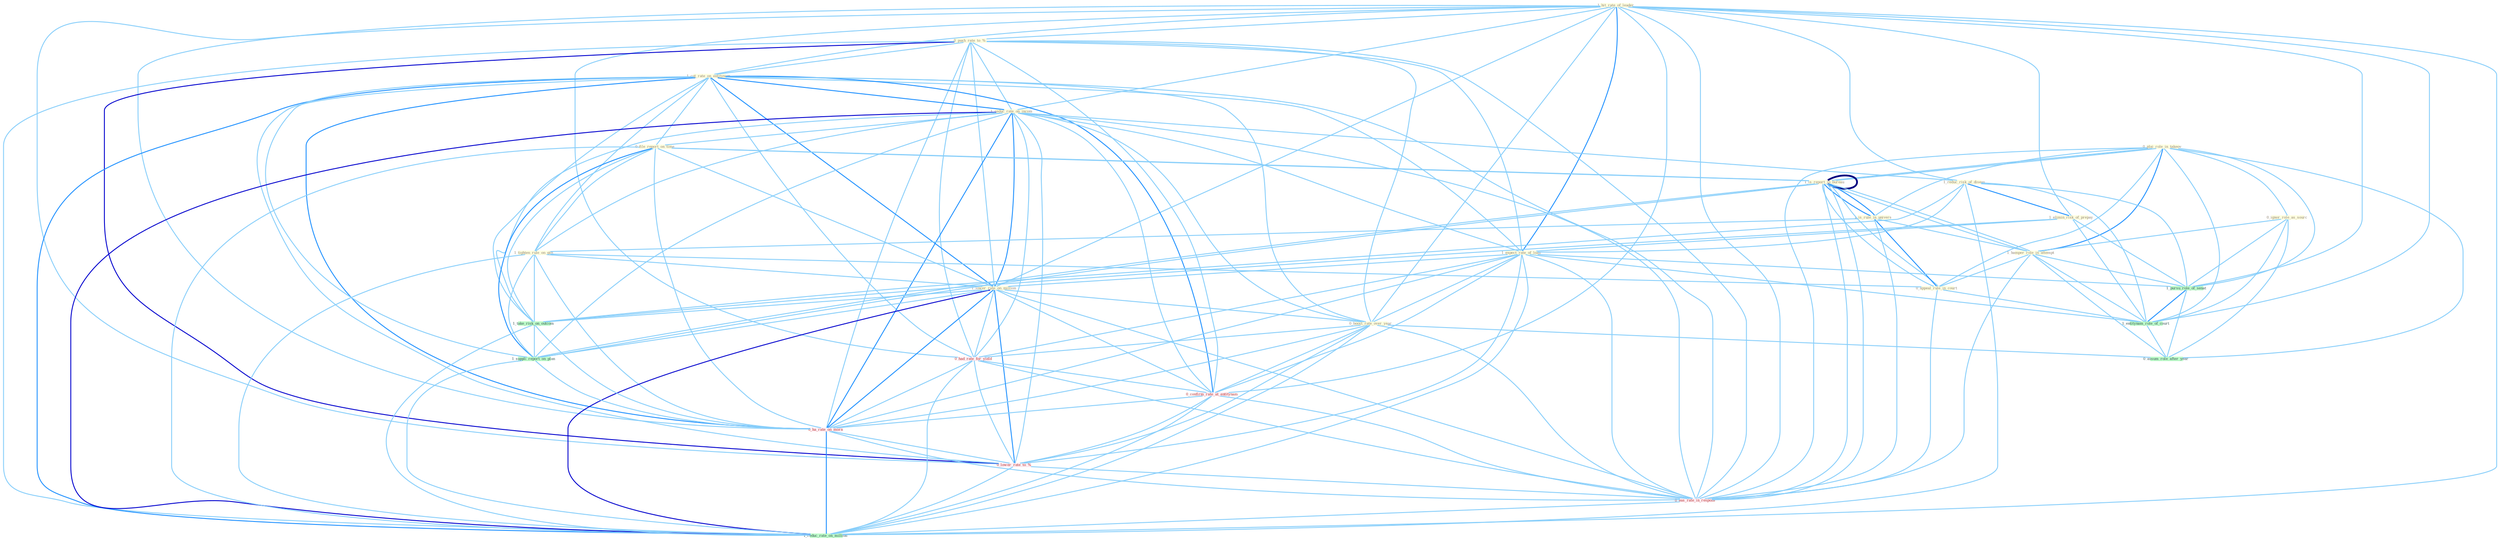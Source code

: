 Graph G{ 
    node
    [shape=polygon,style=filled,width=.5,height=.06,color="#BDFCC9",fixedsize=true,fontsize=4,
    fontcolor="#2f4f4f"];
    {node
    [color="#ffffe0", fontcolor="#8b7d6b"] "1_hit_rate_of_leader " "0_push_rate_to_% " "0_plai_role_in_takeov " "1_cut_rate_on_entitynam " "1_reduc_rate_on_incom " "0_file_report_on_time " "1_is_report_in_bureau " "1_is_rule_in_univers " "1_is_report_in_bureau " "1_reduc_risk_of_diseas " "0_ignor_role_as_sourc " "1_elimin_risk_of_prepay " "1_expect_rate_of_loan " "1_hamper_role_in_attempt " "1_tighten_rule_on_gift " "0_appeal_rule_in_court " "1_lower_rate_on_million " "0_boost_rate_over_year "}
{node [color="#fff0f5", fontcolor="#b22222"] "0_had_rate_for_yield " "0_confirm_rate_at_entitynam " "0_ha_rate_on_morn " "0_lower_rate_to_% " "0_eas_rate_in_respons "}
edge [color="#B0E2FF"];

	"1_hit_rate_of_leader " -- "0_push_rate_to_% " [w="1", color="#87cefa" ];
	"1_hit_rate_of_leader " -- "1_cut_rate_on_entitynam " [w="1", color="#87cefa" ];
	"1_hit_rate_of_leader " -- "1_reduc_rate_on_incom " [w="1", color="#87cefa" ];
	"1_hit_rate_of_leader " -- "1_reduc_risk_of_diseas " [w="1", color="#87cefa" ];
	"1_hit_rate_of_leader " -- "1_elimin_risk_of_prepay " [w="1", color="#87cefa" ];
	"1_hit_rate_of_leader " -- "1_expect_rate_of_loan " [w="2", color="#1e90ff" , len=0.8];
	"1_hit_rate_of_leader " -- "1_lower_rate_on_million " [w="1", color="#87cefa" ];
	"1_hit_rate_of_leader " -- "0_boost_rate_over_year " [w="1", color="#87cefa" ];
	"1_hit_rate_of_leader " -- "1_pursu_role_of_senat " [w="1", color="#87cefa" ];
	"1_hit_rate_of_leader " -- "0_had_rate_for_yield " [w="1", color="#87cefa" ];
	"1_hit_rate_of_leader " -- "0_confirm_rate_at_entitynam " [w="1", color="#87cefa" ];
	"1_hit_rate_of_leader " -- "0_ha_rate_on_morn " [w="1", color="#87cefa" ];
	"1_hit_rate_of_leader " -- "1_entitynam_role_of_court " [w="1", color="#87cefa" ];
	"1_hit_rate_of_leader " -- "0_lower_rate_to_% " [w="1", color="#87cefa" ];
	"1_hit_rate_of_leader " -- "0_eas_rate_in_respons " [w="1", color="#87cefa" ];
	"1_hit_rate_of_leader " -- "1_reduc_rate_on_million " [w="1", color="#87cefa" ];
	"0_push_rate_to_% " -- "1_cut_rate_on_entitynam " [w="1", color="#87cefa" ];
	"0_push_rate_to_% " -- "1_reduc_rate_on_incom " [w="1", color="#87cefa" ];
	"0_push_rate_to_% " -- "1_expect_rate_of_loan " [w="1", color="#87cefa" ];
	"0_push_rate_to_% " -- "1_lower_rate_on_million " [w="1", color="#87cefa" ];
	"0_push_rate_to_% " -- "0_boost_rate_over_year " [w="1", color="#87cefa" ];
	"0_push_rate_to_% " -- "0_had_rate_for_yield " [w="1", color="#87cefa" ];
	"0_push_rate_to_% " -- "0_confirm_rate_at_entitynam " [w="1", color="#87cefa" ];
	"0_push_rate_to_% " -- "0_ha_rate_on_morn " [w="1", color="#87cefa" ];
	"0_push_rate_to_% " -- "0_lower_rate_to_% " [w="3", color="#0000cd" , len=0.6];
	"0_push_rate_to_% " -- "0_eas_rate_in_respons " [w="1", color="#87cefa" ];
	"0_push_rate_to_% " -- "1_reduc_rate_on_million " [w="1", color="#87cefa" ];
	"0_plai_role_in_takeov " -- "1_is_report_in_bureau " [w="1", color="#87cefa" ];
	"0_plai_role_in_takeov " -- "1_is_rule_in_univers " [w="1", color="#87cefa" ];
	"0_plai_role_in_takeov " -- "1_is_report_in_bureau " [w="1", color="#87cefa" ];
	"0_plai_role_in_takeov " -- "0_ignor_role_as_sourc " [w="1", color="#87cefa" ];
	"0_plai_role_in_takeov " -- "1_hamper_role_in_attempt " [w="2", color="#1e90ff" , len=0.8];
	"0_plai_role_in_takeov " -- "0_appeal_rule_in_court " [w="1", color="#87cefa" ];
	"0_plai_role_in_takeov " -- "1_pursu_role_of_senat " [w="1", color="#87cefa" ];
	"0_plai_role_in_takeov " -- "1_entitynam_role_of_court " [w="1", color="#87cefa" ];
	"0_plai_role_in_takeov " -- "0_eas_rate_in_respons " [w="1", color="#87cefa" ];
	"0_plai_role_in_takeov " -- "0_assum_role_after_year " [w="1", color="#87cefa" ];
	"1_cut_rate_on_entitynam " -- "1_reduc_rate_on_incom " [w="2", color="#1e90ff" , len=0.8];
	"1_cut_rate_on_entitynam " -- "0_file_report_on_time " [w="1", color="#87cefa" ];
	"1_cut_rate_on_entitynam " -- "1_expect_rate_of_loan " [w="1", color="#87cefa" ];
	"1_cut_rate_on_entitynam " -- "1_tighten_rule_on_gift " [w="1", color="#87cefa" ];
	"1_cut_rate_on_entitynam " -- "1_lower_rate_on_million " [w="2", color="#1e90ff" , len=0.8];
	"1_cut_rate_on_entitynam " -- "0_boost_rate_over_year " [w="1", color="#87cefa" ];
	"1_cut_rate_on_entitynam " -- "1_take_risk_on_outcom " [w="1", color="#87cefa" ];
	"1_cut_rate_on_entitynam " -- "1_suppli_report_on_plan " [w="1", color="#87cefa" ];
	"1_cut_rate_on_entitynam " -- "0_had_rate_for_yield " [w="1", color="#87cefa" ];
	"1_cut_rate_on_entitynam " -- "0_confirm_rate_at_entitynam " [w="2", color="#1e90ff" , len=0.8];
	"1_cut_rate_on_entitynam " -- "0_ha_rate_on_morn " [w="2", color="#1e90ff" , len=0.8];
	"1_cut_rate_on_entitynam " -- "0_lower_rate_to_% " [w="1", color="#87cefa" ];
	"1_cut_rate_on_entitynam " -- "0_eas_rate_in_respons " [w="1", color="#87cefa" ];
	"1_cut_rate_on_entitynam " -- "1_reduc_rate_on_million " [w="2", color="#1e90ff" , len=0.8];
	"1_reduc_rate_on_incom " -- "0_file_report_on_time " [w="1", color="#87cefa" ];
	"1_reduc_rate_on_incom " -- "1_reduc_risk_of_diseas " [w="1", color="#87cefa" ];
	"1_reduc_rate_on_incom " -- "1_expect_rate_of_loan " [w="1", color="#87cefa" ];
	"1_reduc_rate_on_incom " -- "1_tighten_rule_on_gift " [w="1", color="#87cefa" ];
	"1_reduc_rate_on_incom " -- "1_lower_rate_on_million " [w="2", color="#1e90ff" , len=0.8];
	"1_reduc_rate_on_incom " -- "0_boost_rate_over_year " [w="1", color="#87cefa" ];
	"1_reduc_rate_on_incom " -- "1_take_risk_on_outcom " [w="1", color="#87cefa" ];
	"1_reduc_rate_on_incom " -- "1_suppli_report_on_plan " [w="1", color="#87cefa" ];
	"1_reduc_rate_on_incom " -- "0_had_rate_for_yield " [w="1", color="#87cefa" ];
	"1_reduc_rate_on_incom " -- "0_confirm_rate_at_entitynam " [w="1", color="#87cefa" ];
	"1_reduc_rate_on_incom " -- "0_ha_rate_on_morn " [w="2", color="#1e90ff" , len=0.8];
	"1_reduc_rate_on_incom " -- "0_lower_rate_to_% " [w="1", color="#87cefa" ];
	"1_reduc_rate_on_incom " -- "0_eas_rate_in_respons " [w="1", color="#87cefa" ];
	"1_reduc_rate_on_incom " -- "1_reduc_rate_on_million " [w="3", color="#0000cd" , len=0.6];
	"0_file_report_on_time " -- "1_is_report_in_bureau " [w="1", color="#87cefa" ];
	"0_file_report_on_time " -- "1_is_report_in_bureau " [w="1", color="#87cefa" ];
	"0_file_report_on_time " -- "1_tighten_rule_on_gift " [w="1", color="#87cefa" ];
	"0_file_report_on_time " -- "1_lower_rate_on_million " [w="1", color="#87cefa" ];
	"0_file_report_on_time " -- "1_take_risk_on_outcom " [w="1", color="#87cefa" ];
	"0_file_report_on_time " -- "1_suppli_report_on_plan " [w="2", color="#1e90ff" , len=0.8];
	"0_file_report_on_time " -- "0_ha_rate_on_morn " [w="1", color="#87cefa" ];
	"0_file_report_on_time " -- "1_reduc_rate_on_million " [w="1", color="#87cefa" ];
	"1_is_report_in_bureau " -- "1_is_rule_in_univers " [w="2", color="#1e90ff" , len=0.8];
	"1_is_report_in_bureau " -- "1_is_report_in_bureau " [w="4", style=bold, color="#000080", len=0.4];
	"1_is_report_in_bureau " -- "1_hamper_role_in_attempt " [w="1", color="#87cefa" ];
	"1_is_report_in_bureau " -- "0_appeal_rule_in_court " [w="1", color="#87cefa" ];
	"1_is_report_in_bureau " -- "1_suppli_report_on_plan " [w="1", color="#87cefa" ];
	"1_is_report_in_bureau " -- "0_eas_rate_in_respons " [w="1", color="#87cefa" ];
	"1_is_rule_in_univers " -- "1_is_report_in_bureau " [w="2", color="#1e90ff" , len=0.8];
	"1_is_rule_in_univers " -- "1_hamper_role_in_attempt " [w="1", color="#87cefa" ];
	"1_is_rule_in_univers " -- "1_tighten_rule_on_gift " [w="1", color="#87cefa" ];
	"1_is_rule_in_univers " -- "0_appeal_rule_in_court " [w="2", color="#1e90ff" , len=0.8];
	"1_is_rule_in_univers " -- "0_eas_rate_in_respons " [w="1", color="#87cefa" ];
	"1_is_report_in_bureau " -- "1_hamper_role_in_attempt " [w="1", color="#87cefa" ];
	"1_is_report_in_bureau " -- "0_appeal_rule_in_court " [w="1", color="#87cefa" ];
	"1_is_report_in_bureau " -- "1_suppli_report_on_plan " [w="1", color="#87cefa" ];
	"1_is_report_in_bureau " -- "0_eas_rate_in_respons " [w="1", color="#87cefa" ];
	"1_reduc_risk_of_diseas " -- "1_elimin_risk_of_prepay " [w="2", color="#1e90ff" , len=0.8];
	"1_reduc_risk_of_diseas " -- "1_expect_rate_of_loan " [w="1", color="#87cefa" ];
	"1_reduc_risk_of_diseas " -- "1_pursu_role_of_senat " [w="1", color="#87cefa" ];
	"1_reduc_risk_of_diseas " -- "1_take_risk_on_outcom " [w="1", color="#87cefa" ];
	"1_reduc_risk_of_diseas " -- "1_entitynam_role_of_court " [w="1", color="#87cefa" ];
	"1_reduc_risk_of_diseas " -- "1_reduc_rate_on_million " [w="1", color="#87cefa" ];
	"0_ignor_role_as_sourc " -- "1_hamper_role_in_attempt " [w="1", color="#87cefa" ];
	"0_ignor_role_as_sourc " -- "1_pursu_role_of_senat " [w="1", color="#87cefa" ];
	"0_ignor_role_as_sourc " -- "1_entitynam_role_of_court " [w="1", color="#87cefa" ];
	"0_ignor_role_as_sourc " -- "0_assum_role_after_year " [w="1", color="#87cefa" ];
	"1_elimin_risk_of_prepay " -- "1_expect_rate_of_loan " [w="1", color="#87cefa" ];
	"1_elimin_risk_of_prepay " -- "1_pursu_role_of_senat " [w="1", color="#87cefa" ];
	"1_elimin_risk_of_prepay " -- "1_take_risk_on_outcom " [w="1", color="#87cefa" ];
	"1_elimin_risk_of_prepay " -- "1_entitynam_role_of_court " [w="1", color="#87cefa" ];
	"1_expect_rate_of_loan " -- "1_lower_rate_on_million " [w="1", color="#87cefa" ];
	"1_expect_rate_of_loan " -- "0_boost_rate_over_year " [w="1", color="#87cefa" ];
	"1_expect_rate_of_loan " -- "1_pursu_role_of_senat " [w="1", color="#87cefa" ];
	"1_expect_rate_of_loan " -- "0_had_rate_for_yield " [w="1", color="#87cefa" ];
	"1_expect_rate_of_loan " -- "0_confirm_rate_at_entitynam " [w="1", color="#87cefa" ];
	"1_expect_rate_of_loan " -- "0_ha_rate_on_morn " [w="1", color="#87cefa" ];
	"1_expect_rate_of_loan " -- "1_entitynam_role_of_court " [w="1", color="#87cefa" ];
	"1_expect_rate_of_loan " -- "0_lower_rate_to_% " [w="1", color="#87cefa" ];
	"1_expect_rate_of_loan " -- "0_eas_rate_in_respons " [w="1", color="#87cefa" ];
	"1_expect_rate_of_loan " -- "1_reduc_rate_on_million " [w="1", color="#87cefa" ];
	"1_hamper_role_in_attempt " -- "0_appeal_rule_in_court " [w="1", color="#87cefa" ];
	"1_hamper_role_in_attempt " -- "1_pursu_role_of_senat " [w="1", color="#87cefa" ];
	"1_hamper_role_in_attempt " -- "1_entitynam_role_of_court " [w="1", color="#87cefa" ];
	"1_hamper_role_in_attempt " -- "0_eas_rate_in_respons " [w="1", color="#87cefa" ];
	"1_hamper_role_in_attempt " -- "0_assum_role_after_year " [w="1", color="#87cefa" ];
	"1_tighten_rule_on_gift " -- "0_appeal_rule_in_court " [w="1", color="#87cefa" ];
	"1_tighten_rule_on_gift " -- "1_lower_rate_on_million " [w="1", color="#87cefa" ];
	"1_tighten_rule_on_gift " -- "1_take_risk_on_outcom " [w="1", color="#87cefa" ];
	"1_tighten_rule_on_gift " -- "1_suppli_report_on_plan " [w="1", color="#87cefa" ];
	"1_tighten_rule_on_gift " -- "0_ha_rate_on_morn " [w="1", color="#87cefa" ];
	"1_tighten_rule_on_gift " -- "1_reduc_rate_on_million " [w="1", color="#87cefa" ];
	"0_appeal_rule_in_court " -- "1_entitynam_role_of_court " [w="1", color="#87cefa" ];
	"0_appeal_rule_in_court " -- "0_eas_rate_in_respons " [w="1", color="#87cefa" ];
	"1_lower_rate_on_million " -- "0_boost_rate_over_year " [w="1", color="#87cefa" ];
	"1_lower_rate_on_million " -- "1_take_risk_on_outcom " [w="1", color="#87cefa" ];
	"1_lower_rate_on_million " -- "1_suppli_report_on_plan " [w="1", color="#87cefa" ];
	"1_lower_rate_on_million " -- "0_had_rate_for_yield " [w="1", color="#87cefa" ];
	"1_lower_rate_on_million " -- "0_confirm_rate_at_entitynam " [w="1", color="#87cefa" ];
	"1_lower_rate_on_million " -- "0_ha_rate_on_morn " [w="2", color="#1e90ff" , len=0.8];
	"1_lower_rate_on_million " -- "0_lower_rate_to_% " [w="2", color="#1e90ff" , len=0.8];
	"1_lower_rate_on_million " -- "0_eas_rate_in_respons " [w="1", color="#87cefa" ];
	"1_lower_rate_on_million " -- "1_reduc_rate_on_million " [w="3", color="#0000cd" , len=0.6];
	"0_boost_rate_over_year " -- "0_had_rate_for_yield " [w="1", color="#87cefa" ];
	"0_boost_rate_over_year " -- "0_confirm_rate_at_entitynam " [w="1", color="#87cefa" ];
	"0_boost_rate_over_year " -- "0_ha_rate_on_morn " [w="1", color="#87cefa" ];
	"0_boost_rate_over_year " -- "0_lower_rate_to_% " [w="1", color="#87cefa" ];
	"0_boost_rate_over_year " -- "0_eas_rate_in_respons " [w="1", color="#87cefa" ];
	"0_boost_rate_over_year " -- "1_reduc_rate_on_million " [w="1", color="#87cefa" ];
	"0_boost_rate_over_year " -- "0_assum_role_after_year " [w="1", color="#87cefa" ];
	"1_pursu_role_of_senat " -- "1_entitynam_role_of_court " [w="2", color="#1e90ff" , len=0.8];
	"1_pursu_role_of_senat " -- "0_assum_role_after_year " [w="1", color="#87cefa" ];
	"1_take_risk_on_outcom " -- "1_suppli_report_on_plan " [w="1", color="#87cefa" ];
	"1_take_risk_on_outcom " -- "0_ha_rate_on_morn " [w="1", color="#87cefa" ];
	"1_take_risk_on_outcom " -- "1_reduc_rate_on_million " [w="1", color="#87cefa" ];
	"1_suppli_report_on_plan " -- "0_ha_rate_on_morn " [w="1", color="#87cefa" ];
	"1_suppli_report_on_plan " -- "1_reduc_rate_on_million " [w="1", color="#87cefa" ];
	"0_had_rate_for_yield " -- "0_confirm_rate_at_entitynam " [w="1", color="#87cefa" ];
	"0_had_rate_for_yield " -- "0_ha_rate_on_morn " [w="1", color="#87cefa" ];
	"0_had_rate_for_yield " -- "0_lower_rate_to_% " [w="1", color="#87cefa" ];
	"0_had_rate_for_yield " -- "0_eas_rate_in_respons " [w="1", color="#87cefa" ];
	"0_had_rate_for_yield " -- "1_reduc_rate_on_million " [w="1", color="#87cefa" ];
	"0_confirm_rate_at_entitynam " -- "0_ha_rate_on_morn " [w="1", color="#87cefa" ];
	"0_confirm_rate_at_entitynam " -- "0_lower_rate_to_% " [w="1", color="#87cefa" ];
	"0_confirm_rate_at_entitynam " -- "0_eas_rate_in_respons " [w="1", color="#87cefa" ];
	"0_confirm_rate_at_entitynam " -- "1_reduc_rate_on_million " [w="1", color="#87cefa" ];
	"0_ha_rate_on_morn " -- "0_lower_rate_to_% " [w="1", color="#87cefa" ];
	"0_ha_rate_on_morn " -- "0_eas_rate_in_respons " [w="1", color="#87cefa" ];
	"0_ha_rate_on_morn " -- "1_reduc_rate_on_million " [w="2", color="#1e90ff" , len=0.8];
	"1_entitynam_role_of_court " -- "0_assum_role_after_year " [w="1", color="#87cefa" ];
	"0_lower_rate_to_% " -- "0_eas_rate_in_respons " [w="1", color="#87cefa" ];
	"0_lower_rate_to_% " -- "1_reduc_rate_on_million " [w="1", color="#87cefa" ];
	"0_eas_rate_in_respons " -- "1_reduc_rate_on_million " [w="1", color="#87cefa" ];
}